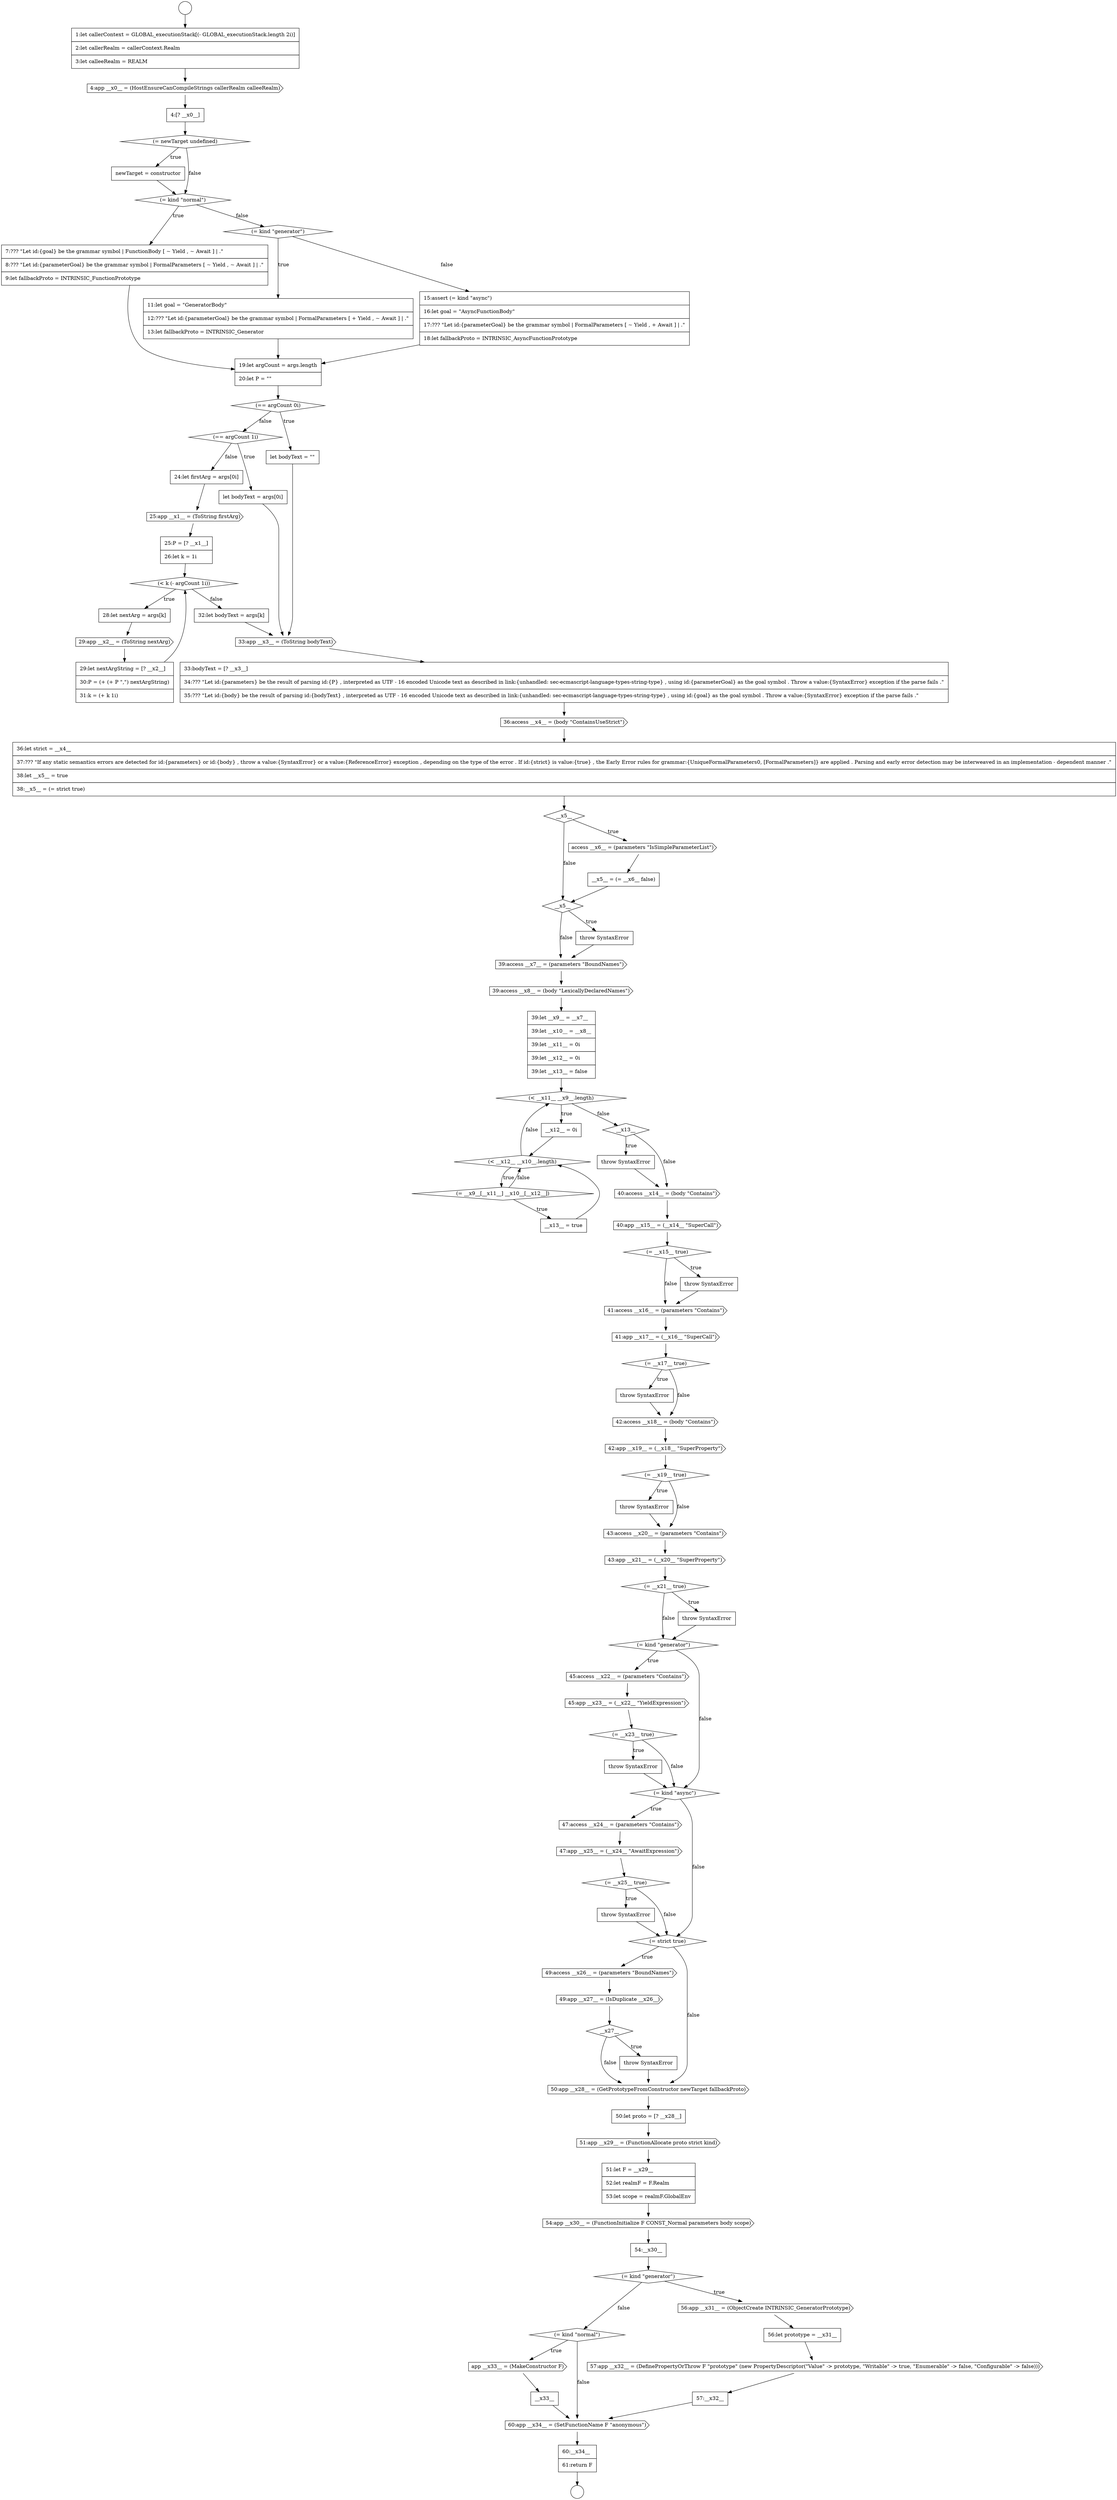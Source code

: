 digraph {
  node11235 [shape=diamond, label=<<font color="black">(== argCount 0i)</font>> color="black" fillcolor="white" style=filled]
  node11293 [shape=cds, label=<<font color="black">49:access __x26__ = (parameters &quot;BoundNames&quot;)</font>> color="black" fillcolor="white" style=filled]
  node11296 [shape=none, margin=0, label=<<font color="black">
    <table border="0" cellborder="1" cellspacing="0" cellpadding="10">
      <tr><td align="left">throw SyntaxError</td></tr>
    </table>
  </font>> color="black" fillcolor="white" style=filled]
  node11311 [shape=cds, label=<<font color="black">60:app __x34__ = (SetFunctionName F &quot;anonymous&quot;)</font>> color="black" fillcolor="white" style=filled]
  node11233 [shape=none, margin=0, label=<<font color="black">
    <table border="0" cellborder="1" cellspacing="0" cellpadding="10">
      <tr><td align="left">15:assert (= kind &quot;async&quot;)</td></tr>
      <tr><td align="left">16:let goal = &quot;AsyncFunctionBody&quot;</td></tr>
      <tr><td align="left">17:??? &quot;Let id:{parameterGoal} be the grammar symbol | FormalParameters [ ~ Yield , + Await ] | .&quot;</td></tr>
      <tr><td align="left">18:let fallbackProto = INTRINSIC_AsyncFunctionPrototype</td></tr>
    </table>
  </font>> color="black" fillcolor="white" style=filled]
  node11282 [shape=diamond, label=<<font color="black">(= kind &quot;generator&quot;)</font>> color="black" fillcolor="white" style=filled]
  node11224 [shape=none, margin=0, label=<<font color="black">
    <table border="0" cellborder="1" cellspacing="0" cellpadding="10">
      <tr><td align="left">1:let callerContext = GLOBAL_executionStack[(- GLOBAL_executionStack.length 2i)]</td></tr>
      <tr><td align="left">2:let callerRealm = callerContext.Realm</td></tr>
      <tr><td align="left">3:let calleeRealm = REALM</td></tr>
    </table>
  </font>> color="black" fillcolor="white" style=filled]
  node11308 [shape=diamond, label=<<font color="black">(= kind &quot;normal&quot;)</font>> color="black" fillcolor="white" style=filled]
  node11256 [shape=cds, label=<<font color="black">39:access __x7__ = (parameters &quot;BoundNames&quot;)</font>> color="black" fillcolor="white" style=filled]
  node11277 [shape=none, margin=0, label=<<font color="black">
    <table border="0" cellborder="1" cellspacing="0" cellpadding="10">
      <tr><td align="left">throw SyntaxError</td></tr>
    </table>
  </font>> color="black" fillcolor="white" style=filled]
  node11266 [shape=cds, label=<<font color="black">40:access __x14__ = (body &quot;Contains&quot;)</font>> color="black" fillcolor="white" style=filled]
  node11303 [shape=diamond, label=<<font color="black">(= kind &quot;generator&quot;)</font>> color="black" fillcolor="white" style=filled]
  node11288 [shape=cds, label=<<font color="black">47:access __x24__ = (parameters &quot;Contains&quot;)</font>> color="black" fillcolor="white" style=filled]
  node11239 [shape=none, margin=0, label=<<font color="black">
    <table border="0" cellborder="1" cellspacing="0" cellpadding="10">
      <tr><td align="left">24:let firstArg = args[0i]</td></tr>
    </table>
  </font>> color="black" fillcolor="white" style=filled]
  node11228 [shape=none, margin=0, label=<<font color="black">
    <table border="0" cellborder="1" cellspacing="0" cellpadding="10">
      <tr><td align="left">newTarget = constructor</td></tr>
    </table>
  </font>> color="black" fillcolor="white" style=filled]
  node11260 [shape=none, margin=0, label=<<font color="black">
    <table border="0" cellborder="1" cellspacing="0" cellpadding="10">
      <tr><td align="left">__x12__ = 0i</td></tr>
    </table>
  </font>> color="black" fillcolor="white" style=filled]
  node11273 [shape=none, margin=0, label=<<font color="black">
    <table border="0" cellborder="1" cellspacing="0" cellpadding="10">
      <tr><td align="left">throw SyntaxError</td></tr>
    </table>
  </font>> color="black" fillcolor="white" style=filled]
  node11250 [shape=none, margin=0, label=<<font color="black">
    <table border="0" cellborder="1" cellspacing="0" cellpadding="10">
      <tr><td align="left">36:let strict = __x4__</td></tr>
      <tr><td align="left">37:??? &quot;If any static semantics errors are detected for id:{parameters} or id:{body} , throw a value:{SyntaxError} or a value:{ReferenceError} exception , depending on the type of the error . If id:{strict} is value:{true} , the Early Error rules for grammar:{UniqueFormalParameters0, [FormalParameters]} are applied . Parsing and early error detection may be interweaved in an implementation - dependent manner .&quot;</td></tr>
      <tr><td align="left">38:let __x5__ = true</td></tr>
      <tr><td align="left">38:__x5__ = (= strict true)</td></tr>
    </table>
  </font>> color="black" fillcolor="white" style=filled]
  node11289 [shape=cds, label=<<font color="black">47:app __x25__ = (__x24__ &quot;AwaitExpression&quot;)</font>> color="black" fillcolor="white" style=filled]
  node11299 [shape=cds, label=<<font color="black">51:app __x29__ = (FunctionAllocate proto strict kind)</font>> color="black" fillcolor="white" style=filled]
  node11232 [shape=none, margin=0, label=<<font color="black">
    <table border="0" cellborder="1" cellspacing="0" cellpadding="10">
      <tr><td align="left">11:let goal = &quot;GeneratorBody&quot;</td></tr>
      <tr><td align="left">12:??? &quot;Let id:{parameterGoal} be the grammar symbol | FormalParameters [ + Yield , ~ Await ] | .&quot;</td></tr>
      <tr><td align="left">13:let fallbackProto = INTRINSIC_Generator</td></tr>
    </table>
  </font>> color="black" fillcolor="white" style=filled]
  node11247 [shape=cds, label=<<font color="black">33:app __x3__ = (ToString bodyText)</font>> color="black" fillcolor="white" style=filled]
  node11264 [shape=diamond, label=<<font color="black">__x13__</font>> color="black" fillcolor="white" style=filled]
  node11285 [shape=diamond, label=<<font color="black">(= __x23__ true)</font>> color="black" fillcolor="white" style=filled]
  node11242 [shape=diamond, label=<<font color="black">(&lt; k (- argCount 1i))</font>> color="black" fillcolor="white" style=filled]
  node11312 [shape=none, margin=0, label=<<font color="black">
    <table border="0" cellborder="1" cellspacing="0" cellpadding="10">
      <tr><td align="left">60:__x34__</td></tr>
      <tr><td align="left">61:return F</td></tr>
    </table>
  </font>> color="black" fillcolor="white" style=filled]
  node11265 [shape=none, margin=0, label=<<font color="black">
    <table border="0" cellborder="1" cellspacing="0" cellpadding="10">
      <tr><td align="left">throw SyntaxError</td></tr>
    </table>
  </font>> color="black" fillcolor="white" style=filled]
  node11270 [shape=cds, label=<<font color="black">41:access __x16__ = (parameters &quot;Contains&quot;)</font>> color="black" fillcolor="white" style=filled]
  node11307 [shape=none, margin=0, label=<<font color="black">
    <table border="0" cellborder="1" cellspacing="0" cellpadding="10">
      <tr><td align="left">57:__x32__</td></tr>
    </table>
  </font>> color="black" fillcolor="white" style=filled]
  node11292 [shape=diamond, label=<<font color="black">(= strict true)</font>> color="black" fillcolor="white" style=filled]
  node11253 [shape=none, margin=0, label=<<font color="black">
    <table border="0" cellborder="1" cellspacing="0" cellpadding="10">
      <tr><td align="left">__x5__ = (= __x6__ false)</td></tr>
    </table>
  </font>> color="black" fillcolor="white" style=filled]
  node11255 [shape=none, margin=0, label=<<font color="black">
    <table border="0" cellborder="1" cellspacing="0" cellpadding="10">
      <tr><td align="left">throw SyntaxError</td></tr>
    </table>
  </font>> color="black" fillcolor="white" style=filled]
  node11238 [shape=none, margin=0, label=<<font color="black">
    <table border="0" cellborder="1" cellspacing="0" cellpadding="10">
      <tr><td align="left">let bodyText = args[0i]</td></tr>
    </table>
  </font>> color="black" fillcolor="white" style=filled]
  node11223 [shape=circle label=" " color="black" fillcolor="white" style=filled]
  node11244 [shape=cds, label=<<font color="black">29:app __x2__ = (ToString nextArg)</font>> color="black" fillcolor="white" style=filled]
  node11249 [shape=cds, label=<<font color="black">36:access __x4__ = (body &quot;ContainsUseStrict&quot;)</font>> color="black" fillcolor="white" style=filled]
  node11284 [shape=cds, label=<<font color="black">45:app __x23__ = (__x22__ &quot;YieldExpression&quot;)</font>> color="black" fillcolor="white" style=filled]
  node11234 [shape=none, margin=0, label=<<font color="black">
    <table border="0" cellborder="1" cellspacing="0" cellpadding="10">
      <tr><td align="left">19:let argCount = args.length</td></tr>
      <tr><td align="left">20:let P = &quot;&quot;</td></tr>
    </table>
  </font>> color="black" fillcolor="white" style=filled]
  node11304 [shape=cds, label=<<font color="black">56:app __x31__ = (ObjectCreate INTRINSIC_GeneratorPrototype)</font>> color="black" fillcolor="white" style=filled]
  node11278 [shape=cds, label=<<font color="black">43:access __x20__ = (parameters &quot;Contains&quot;)</font>> color="black" fillcolor="white" style=filled]
  node11248 [shape=none, margin=0, label=<<font color="black">
    <table border="0" cellborder="1" cellspacing="0" cellpadding="10">
      <tr><td align="left">33:bodyText = [? __x3__]</td></tr>
      <tr><td align="left">34:??? &quot;Let id:{parameters} be the result of parsing id:{P} , interpreted as UTF - 16 encoded Unicode text as described in link:{unhandled: sec-ecmascript-language-types-string-type} , using id:{parameterGoal} as the goal symbol . Throw a value:{SyntaxError} exception if the parse fails .&quot;</td></tr>
      <tr><td align="left">35:??? &quot;Let id:{body} be the result of parsing id:{bodyText} , interpreted as UTF - 16 encoded Unicode text as described in link:{unhandled: sec-ecmascript-language-types-string-type} , using id:{goal} as the goal symbol . Throw a value:{SyntaxError} exception if the parse fails .&quot;</td></tr>
    </table>
  </font>> color="black" fillcolor="white" style=filled]
  node11229 [shape=diamond, label=<<font color="black">(= kind &quot;normal&quot;)</font>> color="black" fillcolor="white" style=filled]
  node11243 [shape=none, margin=0, label=<<font color="black">
    <table border="0" cellborder="1" cellspacing="0" cellpadding="10">
      <tr><td align="left">28:let nextArg = args[k]</td></tr>
    </table>
  </font>> color="black" fillcolor="white" style=filled]
  node11269 [shape=none, margin=0, label=<<font color="black">
    <table border="0" cellborder="1" cellspacing="0" cellpadding="10">
      <tr><td align="left">throw SyntaxError</td></tr>
    </table>
  </font>> color="black" fillcolor="white" style=filled]
  node11300 [shape=none, margin=0, label=<<font color="black">
    <table border="0" cellborder="1" cellspacing="0" cellpadding="10">
      <tr><td align="left">51:let F = __x29__</td></tr>
      <tr><td align="left">52:let realmF = F.Realm</td></tr>
      <tr><td align="left">53:let scope = realmF.GlobalEnv</td></tr>
    </table>
  </font>> color="black" fillcolor="white" style=filled]
  node11261 [shape=diamond, label=<<font color="black">(&lt; __x12__ __x10__.length)</font>> color="black" fillcolor="white" style=filled]
  node11274 [shape=cds, label=<<font color="black">42:access __x18__ = (body &quot;Contains&quot;)</font>> color="black" fillcolor="white" style=filled]
  node11279 [shape=cds, label=<<font color="black">43:app __x21__ = (__x20__ &quot;SuperProperty&quot;)</font>> color="black" fillcolor="white" style=filled]
  node11226 [shape=none, margin=0, label=<<font color="black">
    <table border="0" cellborder="1" cellspacing="0" cellpadding="10">
      <tr><td align="left">4:[? __x0__]</td></tr>
    </table>
  </font>> color="black" fillcolor="white" style=filled]
  node11254 [shape=diamond, label=<<font color="black">__x5__</font>> color="black" fillcolor="white" style=filled]
  node11301 [shape=cds, label=<<font color="black">54:app __x30__ = (FunctionInitialize F CONST_Normal parameters body scope)</font>> color="black" fillcolor="white" style=filled]
  node11291 [shape=none, margin=0, label=<<font color="black">
    <table border="0" cellborder="1" cellspacing="0" cellpadding="10">
      <tr><td align="left">throw SyntaxError</td></tr>
    </table>
  </font>> color="black" fillcolor="white" style=filled]
  node11237 [shape=diamond, label=<<font color="black">(== argCount 1i)</font>> color="black" fillcolor="white" style=filled]
  node11222 [shape=circle label=" " color="black" fillcolor="white" style=filled]
  node11283 [shape=cds, label=<<font color="black">45:access __x22__ = (parameters &quot;Contains&quot;)</font>> color="black" fillcolor="white" style=filled]
  node11268 [shape=diamond, label=<<font color="black">(= __x15__ true)</font>> color="black" fillcolor="white" style=filled]
  node11306 [shape=cds, label=<<font color="black">57:app __x32__ = (DefinePropertyOrThrow F &quot;prototype&quot; (new PropertyDescriptor(&quot;Value&quot; -&gt; prototype, &quot;Writable&quot; -&gt; true, &quot;Enumerable&quot; -&gt; false, &quot;Configurable&quot; -&gt; false)))</font>> color="black" fillcolor="white" style=filled]
  node11310 [shape=none, margin=0, label=<<font color="black">
    <table border="0" cellborder="1" cellspacing="0" cellpadding="10">
      <tr><td align="left">__x33__</td></tr>
    </table>
  </font>> color="black" fillcolor="white" style=filled]
  node11262 [shape=diamond, label=<<font color="black">(= __x9__[__x11__] __x10__[__x12__])</font>> color="black" fillcolor="white" style=filled]
  node11245 [shape=none, margin=0, label=<<font color="black">
    <table border="0" cellborder="1" cellspacing="0" cellpadding="10">
      <tr><td align="left">29:let nextArgString = [? __x2__]</td></tr>
      <tr><td align="left">30:P = (+ (+ P &quot;,&quot;) nextArgString)</td></tr>
      <tr><td align="left">31:k = (+ k 1i)</td></tr>
    </table>
  </font>> color="black" fillcolor="white" style=filled]
  node11272 [shape=diamond, label=<<font color="black">(= __x17__ true)</font>> color="black" fillcolor="white" style=filled]
  node11230 [shape=none, margin=0, label=<<font color="black">
    <table border="0" cellborder="1" cellspacing="0" cellpadding="10">
      <tr><td align="left">7:??? &quot;Let id:{goal} be the grammar symbol | FunctionBody [ ~ Yield , ~ Await ] | .&quot;</td></tr>
      <tr><td align="left">8:??? &quot;Let id:{parameterGoal} be the grammar symbol | FormalParameters [ ~ Yield , ~ Await ] | .&quot;</td></tr>
      <tr><td align="left">9:let fallbackProto = INTRINSIC_FunctionPrototype</td></tr>
    </table>
  </font>> color="black" fillcolor="white" style=filled]
  node11275 [shape=cds, label=<<font color="black">42:app __x19__ = (__x18__ &quot;SuperProperty&quot;)</font>> color="black" fillcolor="white" style=filled]
  node11252 [shape=cds, label=<<font color="black">access __x6__ = (parameters &quot;IsSimpleParameterList&quot;)</font>> color="black" fillcolor="white" style=filled]
  node11225 [shape=cds, label=<<font color="black">4:app __x0__ = (HostEnsureCanCompileStrings callerRealm calleeRealm)</font>> color="black" fillcolor="white" style=filled]
  node11295 [shape=diamond, label=<<font color="black">__x27__</font>> color="black" fillcolor="white" style=filled]
  node11297 [shape=cds, label=<<font color="black">50:app __x28__ = (GetPrototypeFromConstructor newTarget fallbackProto)</font>> color="black" fillcolor="white" style=filled]
  node11257 [shape=cds, label=<<font color="black">39:access __x8__ = (body &quot;LexicallyDeclaredNames&quot;)</font>> color="black" fillcolor="white" style=filled]
  node11240 [shape=cds, label=<<font color="black">25:app __x1__ = (ToString firstArg)</font>> color="black" fillcolor="white" style=filled]
  node11280 [shape=diamond, label=<<font color="black">(= __x21__ true)</font>> color="black" fillcolor="white" style=filled]
  node11302 [shape=none, margin=0, label=<<font color="black">
    <table border="0" cellborder="1" cellspacing="0" cellpadding="10">
      <tr><td align="left">54:__x30__</td></tr>
    </table>
  </font>> color="black" fillcolor="white" style=filled]
  node11267 [shape=cds, label=<<font color="black">40:app __x15__ = (__x14__ &quot;SuperCall&quot;)</font>> color="black" fillcolor="white" style=filled]
  node11259 [shape=diamond, label=<<font color="black">(&lt; __x11__ __x9__.length)</font>> color="black" fillcolor="white" style=filled]
  node11287 [shape=diamond, label=<<font color="black">(= kind &quot;async&quot;)</font>> color="black" fillcolor="white" style=filled]
  node11305 [shape=none, margin=0, label=<<font color="black">
    <table border="0" cellborder="1" cellspacing="0" cellpadding="10">
      <tr><td align="left">56:let prototype = __x31__</td></tr>
    </table>
  </font>> color="black" fillcolor="white" style=filled]
  node11227 [shape=diamond, label=<<font color="black">(= newTarget undefined)</font>> color="black" fillcolor="white" style=filled]
  node11271 [shape=cds, label=<<font color="black">41:app __x17__ = (__x16__ &quot;SuperCall&quot;)</font>> color="black" fillcolor="white" style=filled]
  node11263 [shape=none, margin=0, label=<<font color="black">
    <table border="0" cellborder="1" cellspacing="0" cellpadding="10">
      <tr><td align="left">__x13__ = true</td></tr>
    </table>
  </font>> color="black" fillcolor="white" style=filled]
  node11231 [shape=diamond, label=<<font color="black">(= kind &quot;generator&quot;)</font>> color="black" fillcolor="white" style=filled]
  node11246 [shape=none, margin=0, label=<<font color="black">
    <table border="0" cellborder="1" cellspacing="0" cellpadding="10">
      <tr><td align="left">32:let bodyText = args[k]</td></tr>
    </table>
  </font>> color="black" fillcolor="white" style=filled]
  node11290 [shape=diamond, label=<<font color="black">(= __x25__ true)</font>> color="black" fillcolor="white" style=filled]
  node11236 [shape=none, margin=0, label=<<font color="black">
    <table border="0" cellborder="1" cellspacing="0" cellpadding="10">
      <tr><td align="left">let bodyText = &quot;&quot;</td></tr>
    </table>
  </font>> color="black" fillcolor="white" style=filled]
  node11258 [shape=none, margin=0, label=<<font color="black">
    <table border="0" cellborder="1" cellspacing="0" cellpadding="10">
      <tr><td align="left">39:let __x9__ = __x7__</td></tr>
      <tr><td align="left">39:let __x10__ = __x8__</td></tr>
      <tr><td align="left">39:let __x11__ = 0i</td></tr>
      <tr><td align="left">39:let __x12__ = 0i</td></tr>
      <tr><td align="left">39:let __x13__ = false</td></tr>
    </table>
  </font>> color="black" fillcolor="white" style=filled]
  node11309 [shape=cds, label=<<font color="black">app __x33__ = (MakeConstructor F)</font>> color="black" fillcolor="white" style=filled]
  node11276 [shape=diamond, label=<<font color="black">(= __x19__ true)</font>> color="black" fillcolor="white" style=filled]
  node11298 [shape=none, margin=0, label=<<font color="black">
    <table border="0" cellborder="1" cellspacing="0" cellpadding="10">
      <tr><td align="left">50:let proto = [? __x28__]</td></tr>
    </table>
  </font>> color="black" fillcolor="white" style=filled]
  node11286 [shape=none, margin=0, label=<<font color="black">
    <table border="0" cellborder="1" cellspacing="0" cellpadding="10">
      <tr><td align="left">throw SyntaxError</td></tr>
    </table>
  </font>> color="black" fillcolor="white" style=filled]
  node11251 [shape=diamond, label=<<font color="black">__x5__</font>> color="black" fillcolor="white" style=filled]
  node11281 [shape=none, margin=0, label=<<font color="black">
    <table border="0" cellborder="1" cellspacing="0" cellpadding="10">
      <tr><td align="left">throw SyntaxError</td></tr>
    </table>
  </font>> color="black" fillcolor="white" style=filled]
  node11241 [shape=none, margin=0, label=<<font color="black">
    <table border="0" cellborder="1" cellspacing="0" cellpadding="10">
      <tr><td align="left">25:P = [? __x1__]</td></tr>
      <tr><td align="left">26:let k = 1i</td></tr>
    </table>
  </font>> color="black" fillcolor="white" style=filled]
  node11294 [shape=cds, label=<<font color="black">49:app __x27__ = (IsDuplicate __x26__)</font>> color="black" fillcolor="white" style=filled]
  node11305 -> node11306 [ color="black"]
  node11289 -> node11290 [ color="black"]
  node11257 -> node11258 [ color="black"]
  node11288 -> node11289 [ color="black"]
  node11270 -> node11271 [ color="black"]
  node11235 -> node11236 [label=<<font color="black">true</font>> color="black"]
  node11235 -> node11237 [label=<<font color="black">false</font>> color="black"]
  node11244 -> node11245 [ color="black"]
  node11254 -> node11255 [label=<<font color="black">true</font>> color="black"]
  node11254 -> node11256 [label=<<font color="black">false</font>> color="black"]
  node11282 -> node11283 [label=<<font color="black">true</font>> color="black"]
  node11282 -> node11287 [label=<<font color="black">false</font>> color="black"]
  node11274 -> node11275 [ color="black"]
  node11304 -> node11305 [ color="black"]
  node11297 -> node11298 [ color="black"]
  node11230 -> node11234 [ color="black"]
  node11294 -> node11295 [ color="black"]
  node11279 -> node11280 [ color="black"]
  node11300 -> node11301 [ color="black"]
  node11222 -> node11224 [ color="black"]
  node11307 -> node11311 [ color="black"]
  node11277 -> node11278 [ color="black"]
  node11228 -> node11229 [ color="black"]
  node11299 -> node11300 [ color="black"]
  node11234 -> node11235 [ color="black"]
  node11256 -> node11257 [ color="black"]
  node11240 -> node11241 [ color="black"]
  node11267 -> node11268 [ color="black"]
  node11302 -> node11303 [ color="black"]
  node11301 -> node11302 [ color="black"]
  node11295 -> node11296 [label=<<font color="black">true</font>> color="black"]
  node11295 -> node11297 [label=<<font color="black">false</font>> color="black"]
  node11285 -> node11286 [label=<<font color="black">true</font>> color="black"]
  node11285 -> node11287 [label=<<font color="black">false</font>> color="black"]
  node11310 -> node11311 [ color="black"]
  node11311 -> node11312 [ color="black"]
  node11296 -> node11297 [ color="black"]
  node11261 -> node11262 [label=<<font color="black">true</font>> color="black"]
  node11261 -> node11259 [label=<<font color="black">false</font>> color="black"]
  node11269 -> node11270 [ color="black"]
  node11251 -> node11252 [label=<<font color="black">true</font>> color="black"]
  node11251 -> node11254 [label=<<font color="black">false</font>> color="black"]
  node11280 -> node11281 [label=<<font color="black">true</font>> color="black"]
  node11280 -> node11282 [label=<<font color="black">false</font>> color="black"]
  node11278 -> node11279 [ color="black"]
  node11237 -> node11238 [label=<<font color="black">true</font>> color="black"]
  node11237 -> node11239 [label=<<font color="black">false</font>> color="black"]
  node11259 -> node11260 [label=<<font color="black">true</font>> color="black"]
  node11259 -> node11264 [label=<<font color="black">false</font>> color="black"]
  node11273 -> node11274 [ color="black"]
  node11262 -> node11263 [label=<<font color="black">true</font>> color="black"]
  node11262 -> node11261 [label=<<font color="black">false</font>> color="black"]
  node11266 -> node11267 [ color="black"]
  node11309 -> node11310 [ color="black"]
  node11287 -> node11288 [label=<<font color="black">true</font>> color="black"]
  node11287 -> node11292 [label=<<font color="black">false</font>> color="black"]
  node11291 -> node11292 [ color="black"]
  node11238 -> node11247 [ color="black"]
  node11306 -> node11307 [ color="black"]
  node11276 -> node11277 [label=<<font color="black">true</font>> color="black"]
  node11276 -> node11278 [label=<<font color="black">false</font>> color="black"]
  node11271 -> node11272 [ color="black"]
  node11252 -> node11253 [ color="black"]
  node11286 -> node11287 [ color="black"]
  node11255 -> node11256 [ color="black"]
  node11229 -> node11230 [label=<<font color="black">true</font>> color="black"]
  node11229 -> node11231 [label=<<font color="black">false</font>> color="black"]
  node11232 -> node11234 [ color="black"]
  node11250 -> node11251 [ color="black"]
  node11268 -> node11269 [label=<<font color="black">true</font>> color="black"]
  node11268 -> node11270 [label=<<font color="black">false</font>> color="black"]
  node11248 -> node11249 [ color="black"]
  node11241 -> node11242 [ color="black"]
  node11253 -> node11254 [ color="black"]
  node11239 -> node11240 [ color="black"]
  node11290 -> node11291 [label=<<font color="black">true</font>> color="black"]
  node11290 -> node11292 [label=<<font color="black">false</font>> color="black"]
  node11226 -> node11227 [ color="black"]
  node11281 -> node11282 [ color="black"]
  node11225 -> node11226 [ color="black"]
  node11242 -> node11243 [label=<<font color="black">true</font>> color="black"]
  node11242 -> node11246 [label=<<font color="black">false</font>> color="black"]
  node11233 -> node11234 [ color="black"]
  node11272 -> node11273 [label=<<font color="black">true</font>> color="black"]
  node11272 -> node11274 [label=<<font color="black">false</font>> color="black"]
  node11293 -> node11294 [ color="black"]
  node11260 -> node11261 [ color="black"]
  node11265 -> node11266 [ color="black"]
  node11258 -> node11259 [ color="black"]
  node11312 -> node11223 [ color="black"]
  node11298 -> node11299 [ color="black"]
  node11283 -> node11284 [ color="black"]
  node11236 -> node11247 [ color="black"]
  node11292 -> node11293 [label=<<font color="black">true</font>> color="black"]
  node11292 -> node11297 [label=<<font color="black">false</font>> color="black"]
  node11247 -> node11248 [ color="black"]
  node11246 -> node11247 [ color="black"]
  node11264 -> node11265 [label=<<font color="black">true</font>> color="black"]
  node11264 -> node11266 [label=<<font color="black">false</font>> color="black"]
  node11263 -> node11261 [ color="black"]
  node11227 -> node11228 [label=<<font color="black">true</font>> color="black"]
  node11227 -> node11229 [label=<<font color="black">false</font>> color="black"]
  node11245 -> node11242 [ color="black"]
  node11224 -> node11225 [ color="black"]
  node11275 -> node11276 [ color="black"]
  node11284 -> node11285 [ color="black"]
  node11308 -> node11309 [label=<<font color="black">true</font>> color="black"]
  node11308 -> node11311 [label=<<font color="black">false</font>> color="black"]
  node11231 -> node11232 [label=<<font color="black">true</font>> color="black"]
  node11231 -> node11233 [label=<<font color="black">false</font>> color="black"]
  node11249 -> node11250 [ color="black"]
  node11243 -> node11244 [ color="black"]
  node11303 -> node11304 [label=<<font color="black">true</font>> color="black"]
  node11303 -> node11308 [label=<<font color="black">false</font>> color="black"]
}
